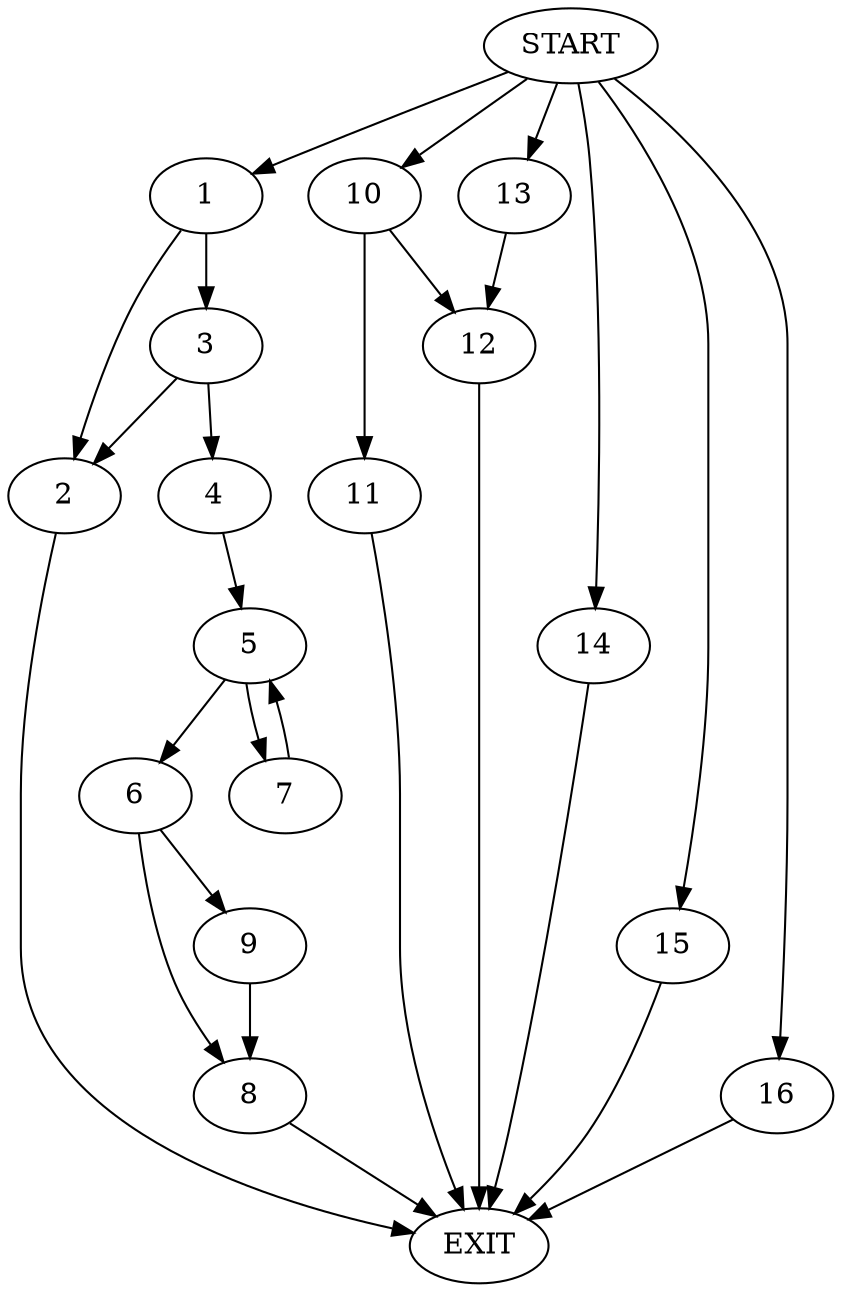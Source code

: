 digraph {
0 [label="START"]
17 [label="EXIT"]
0 -> 1
1 -> 2
1 -> 3
3 -> 2
3 -> 4
2 -> 17
4 -> 5
5 -> 6
5 -> 7
7 -> 5
6 -> 8
6 -> 9
8 -> 17
9 -> 8
0 -> 10
10 -> 11
10 -> 12
12 -> 17
11 -> 17
0 -> 13
13 -> 12
0 -> 14
14 -> 17
0 -> 15
15 -> 17
0 -> 16
16 -> 17
}
